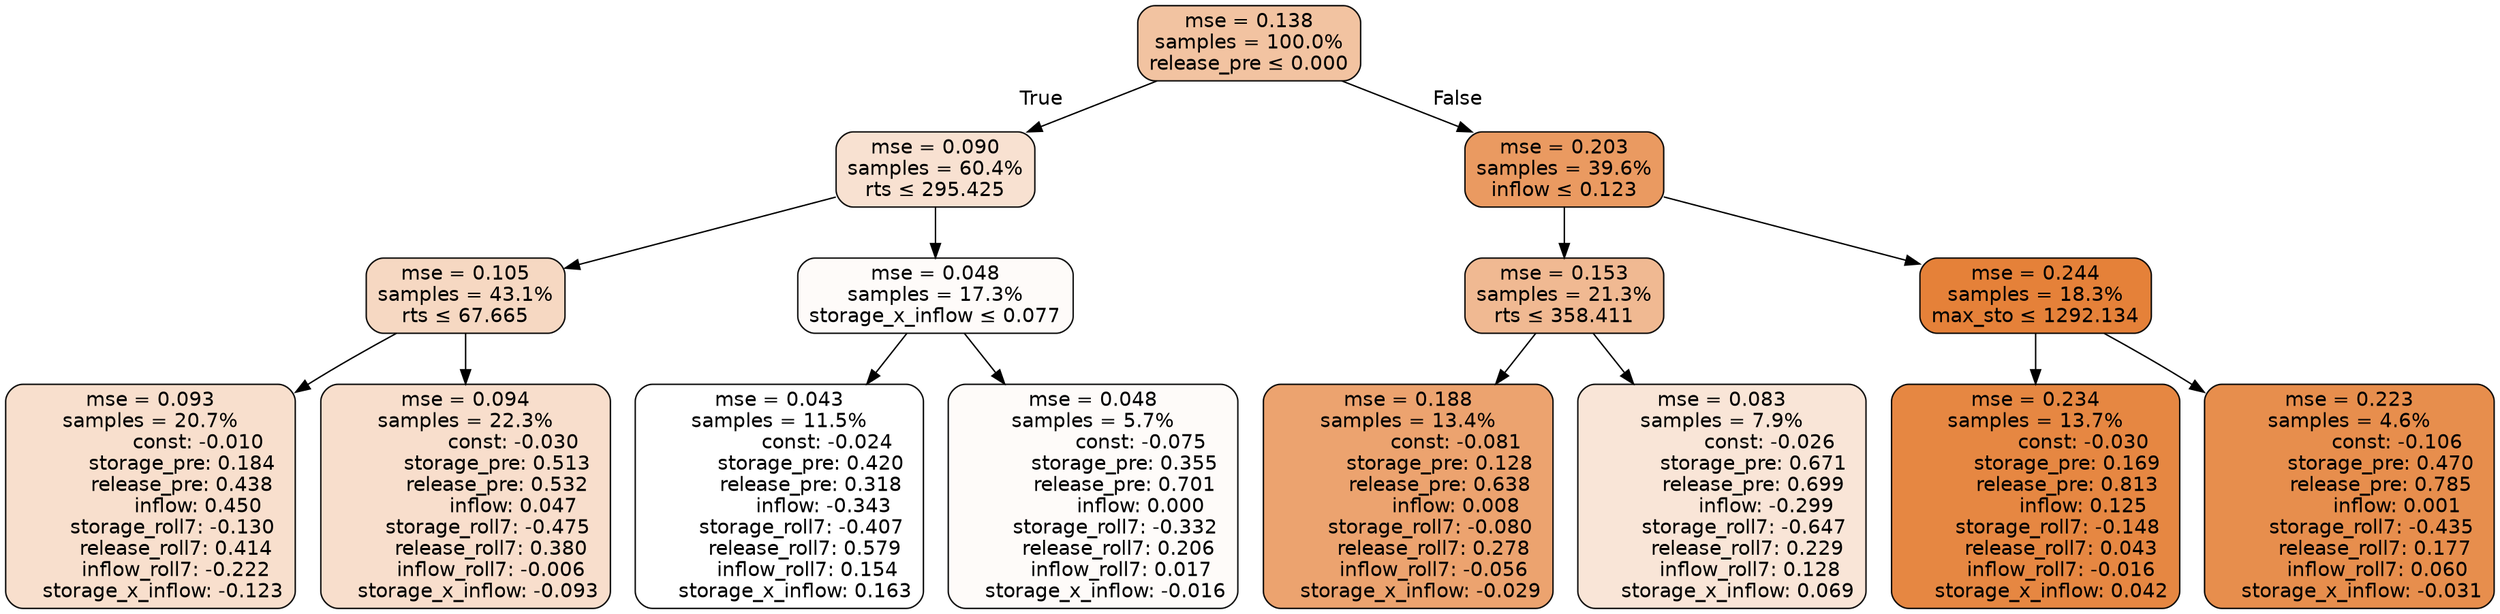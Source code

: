 digraph tree {
bgcolor="transparent"
node [shape=rectangle, style="filled, rounded", color="black", fontname=helvetica] ;
edge [fontname=helvetica] ;
	"0" [label="mse = 0.138
samples = 100.0%
release_pre &le; 0.000", fillcolor="#f2c3a1"]
	"1" [label="mse = 0.090
samples = 60.4%
rts &le; 295.425", fillcolor="#f8e1d1"]
	"2" [label="mse = 0.105
samples = 43.1%
rts &le; 67.665", fillcolor="#f6d8c2"]
	"3" [label="mse = 0.093
samples = 20.7%
               const: -0.010
          storage_pre: 0.184
          release_pre: 0.438
               inflow: 0.450
       storage_roll7: -0.130
        release_roll7: 0.414
        inflow_roll7: -0.222
    storage_x_inflow: -0.123", fillcolor="#f8dfcd"]
	"4" [label="mse = 0.094
samples = 22.3%
               const: -0.030
          storage_pre: 0.513
          release_pre: 0.532
               inflow: 0.047
       storage_roll7: -0.475
        release_roll7: 0.380
        inflow_roll7: -0.006
    storage_x_inflow: -0.093", fillcolor="#f8decc"]
	"5" [label="mse = 0.048
samples = 17.3%
storage_x_inflow &le; 0.077", fillcolor="#fefbf9"]
	"6" [label="mse = 0.043
samples = 11.5%
               const: -0.024
          storage_pre: 0.420
          release_pre: 0.318
              inflow: -0.343
       storage_roll7: -0.407
        release_roll7: 0.579
         inflow_roll7: 0.154
     storage_x_inflow: 0.163", fillcolor="#ffffff"]
	"7" [label="mse = 0.048
samples = 5.7%
               const: -0.075
          storage_pre: 0.355
          release_pre: 0.701
               inflow: 0.000
       storage_roll7: -0.332
        release_roll7: 0.206
         inflow_roll7: 0.017
    storage_x_inflow: -0.016", fillcolor="#fefbf9"]
	"8" [label="mse = 0.203
samples = 39.6%
inflow &le; 0.123", fillcolor="#ea9a61"]
	"9" [label="mse = 0.153
samples = 21.3%
rts &le; 358.411", fillcolor="#f0b992"]
	"10" [label="mse = 0.188
samples = 13.4%
               const: -0.081
          storage_pre: 0.128
          release_pre: 0.638
               inflow: 0.008
       storage_roll7: -0.080
        release_roll7: 0.278
        inflow_roll7: -0.056
    storage_x_inflow: -0.029", fillcolor="#eca36f"]
	"11" [label="mse = 0.083
samples = 7.9%
               const: -0.026
          storage_pre: 0.671
          release_pre: 0.699
              inflow: -0.299
       storage_roll7: -0.647
        release_roll7: 0.229
         inflow_roll7: 0.128
     storage_x_inflow: 0.069", fillcolor="#f9e5d7"]
	"12" [label="mse = 0.244
samples = 18.3%
max_sto &le; 1292.134", fillcolor="#e58139"]
	"13" [label="mse = 0.234
samples = 13.7%
               const: -0.030
          storage_pre: 0.169
          release_pre: 0.813
               inflow: 0.125
       storage_roll7: -0.148
        release_roll7: 0.043
        inflow_roll7: -0.016
     storage_x_inflow: 0.042", fillcolor="#e68742"]
	"14" [label="mse = 0.223
samples = 4.6%
               const: -0.106
          storage_pre: 0.470
          release_pre: 0.785
               inflow: 0.001
       storage_roll7: -0.435
        release_roll7: 0.177
         inflow_roll7: 0.060
    storage_x_inflow: -0.031", fillcolor="#e78e4d"]

	"0" -> "1" [labeldistance=2.5, labelangle=45, headlabel="True"]
	"1" -> "2"
	"2" -> "3"
	"2" -> "4"
	"1" -> "5"
	"5" -> "6"
	"5" -> "7"
	"0" -> "8" [labeldistance=2.5, labelangle=-45, headlabel="False"]
	"8" -> "9"
	"9" -> "10"
	"9" -> "11"
	"8" -> "12"
	"12" -> "13"
	"12" -> "14"
}
